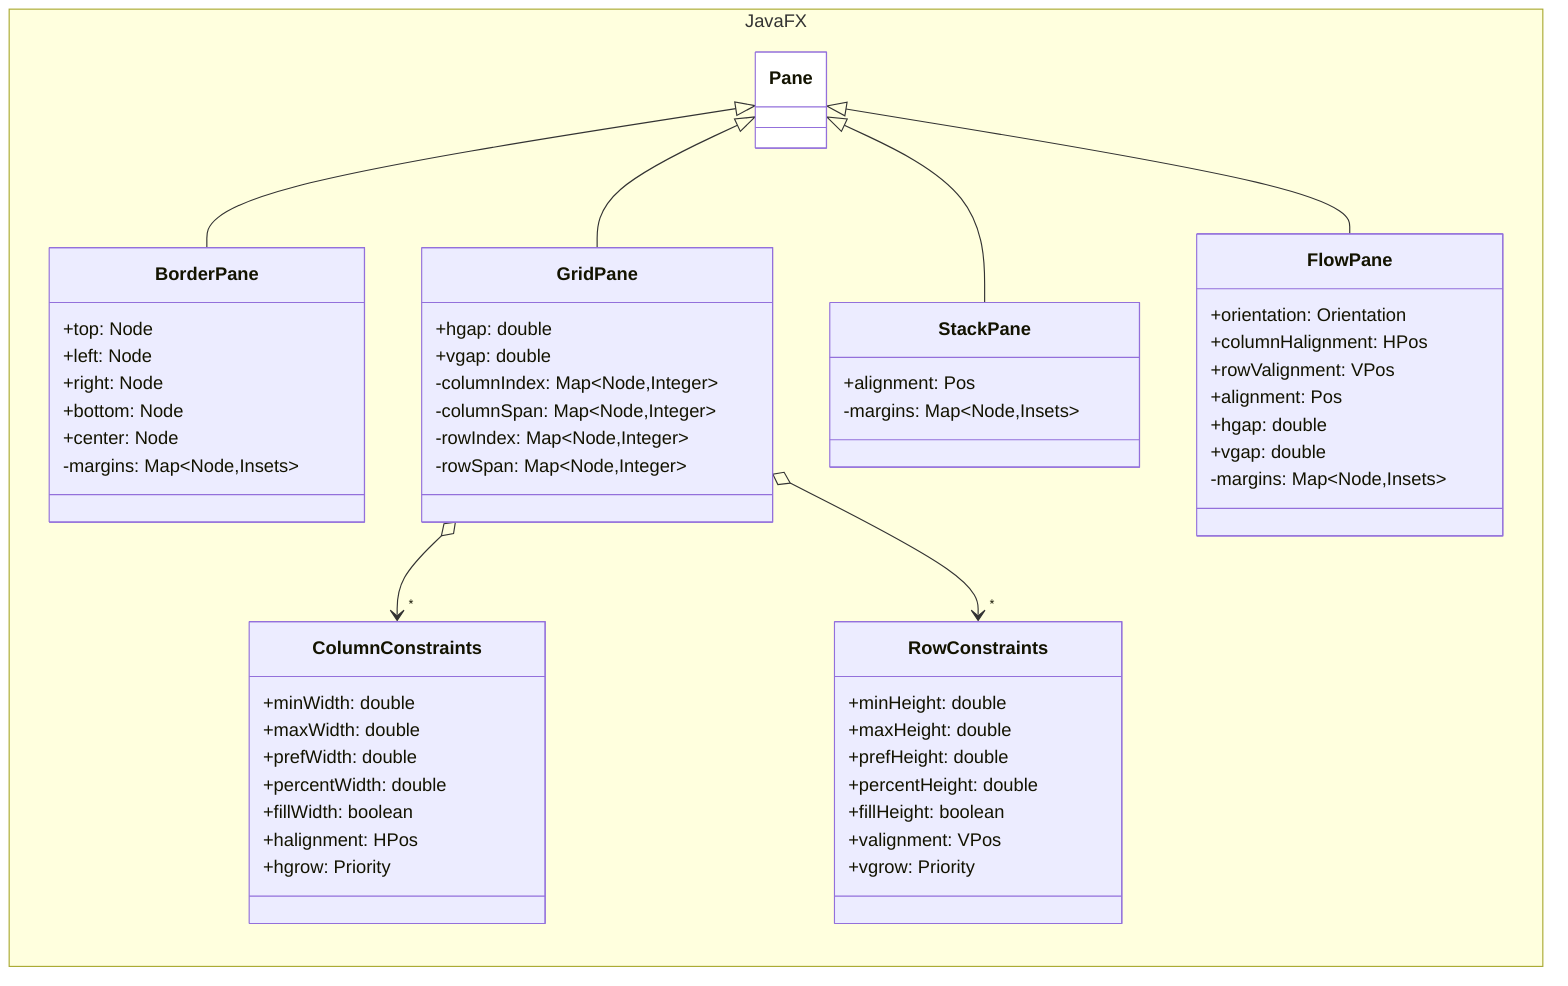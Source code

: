 classDiagram

    direction LR

    namespace JavaFX {

        class Pane {

        }

        class BorderPane {
            +top: Node
            +left: Node
            +right: Node
            +bottom: Node
            +center: Node
            -margins: Map~Node,Insets~
        }

        class GridPane {
            +hgap: double
            +vgap: double
            -columnIndex: Map~Node,Integer~
            -columnSpan: Map~Node,Integer~
            -rowIndex: Map~Node,Integer~
            -rowSpan: Map~Node,Integer~
        }

        class RowConstraints {
            +minHeight: double
            +maxHeight: double
            +prefHeight: double
            +percentHeight: double
            +fillHeight: boolean
            +valignment: VPos
            +vgrow: Priority
        }

        class ColumnConstraints {
            +minWidth: double
            +maxWidth: double
            +prefWidth: double
            +percentWidth: double
            +fillWidth: boolean
            +halignment: HPos
            +hgrow: Priority
        }

        class StackPane {
            +alignment: Pos
            -margins: Map~Node,Insets~
        }

        class FlowPane {
            +orientation: Orientation
            +columnHalignment: HPos
            +rowValignment: VPos
            +alignment: Pos
            +hgap: double
            +vgap: double
            -margins: Map~Node,Insets~
        }

    }

    Pane <|-- BorderPane
    Pane <|-- GridPane
    Pane <|-- StackPane
    Pane <|-- FlowPane

    GridPane o-->"*" ColumnConstraints
    GridPane o-->"*" RowConstraints

    style Node fill:white
    style Parent fill:white
    style Pane fill:white